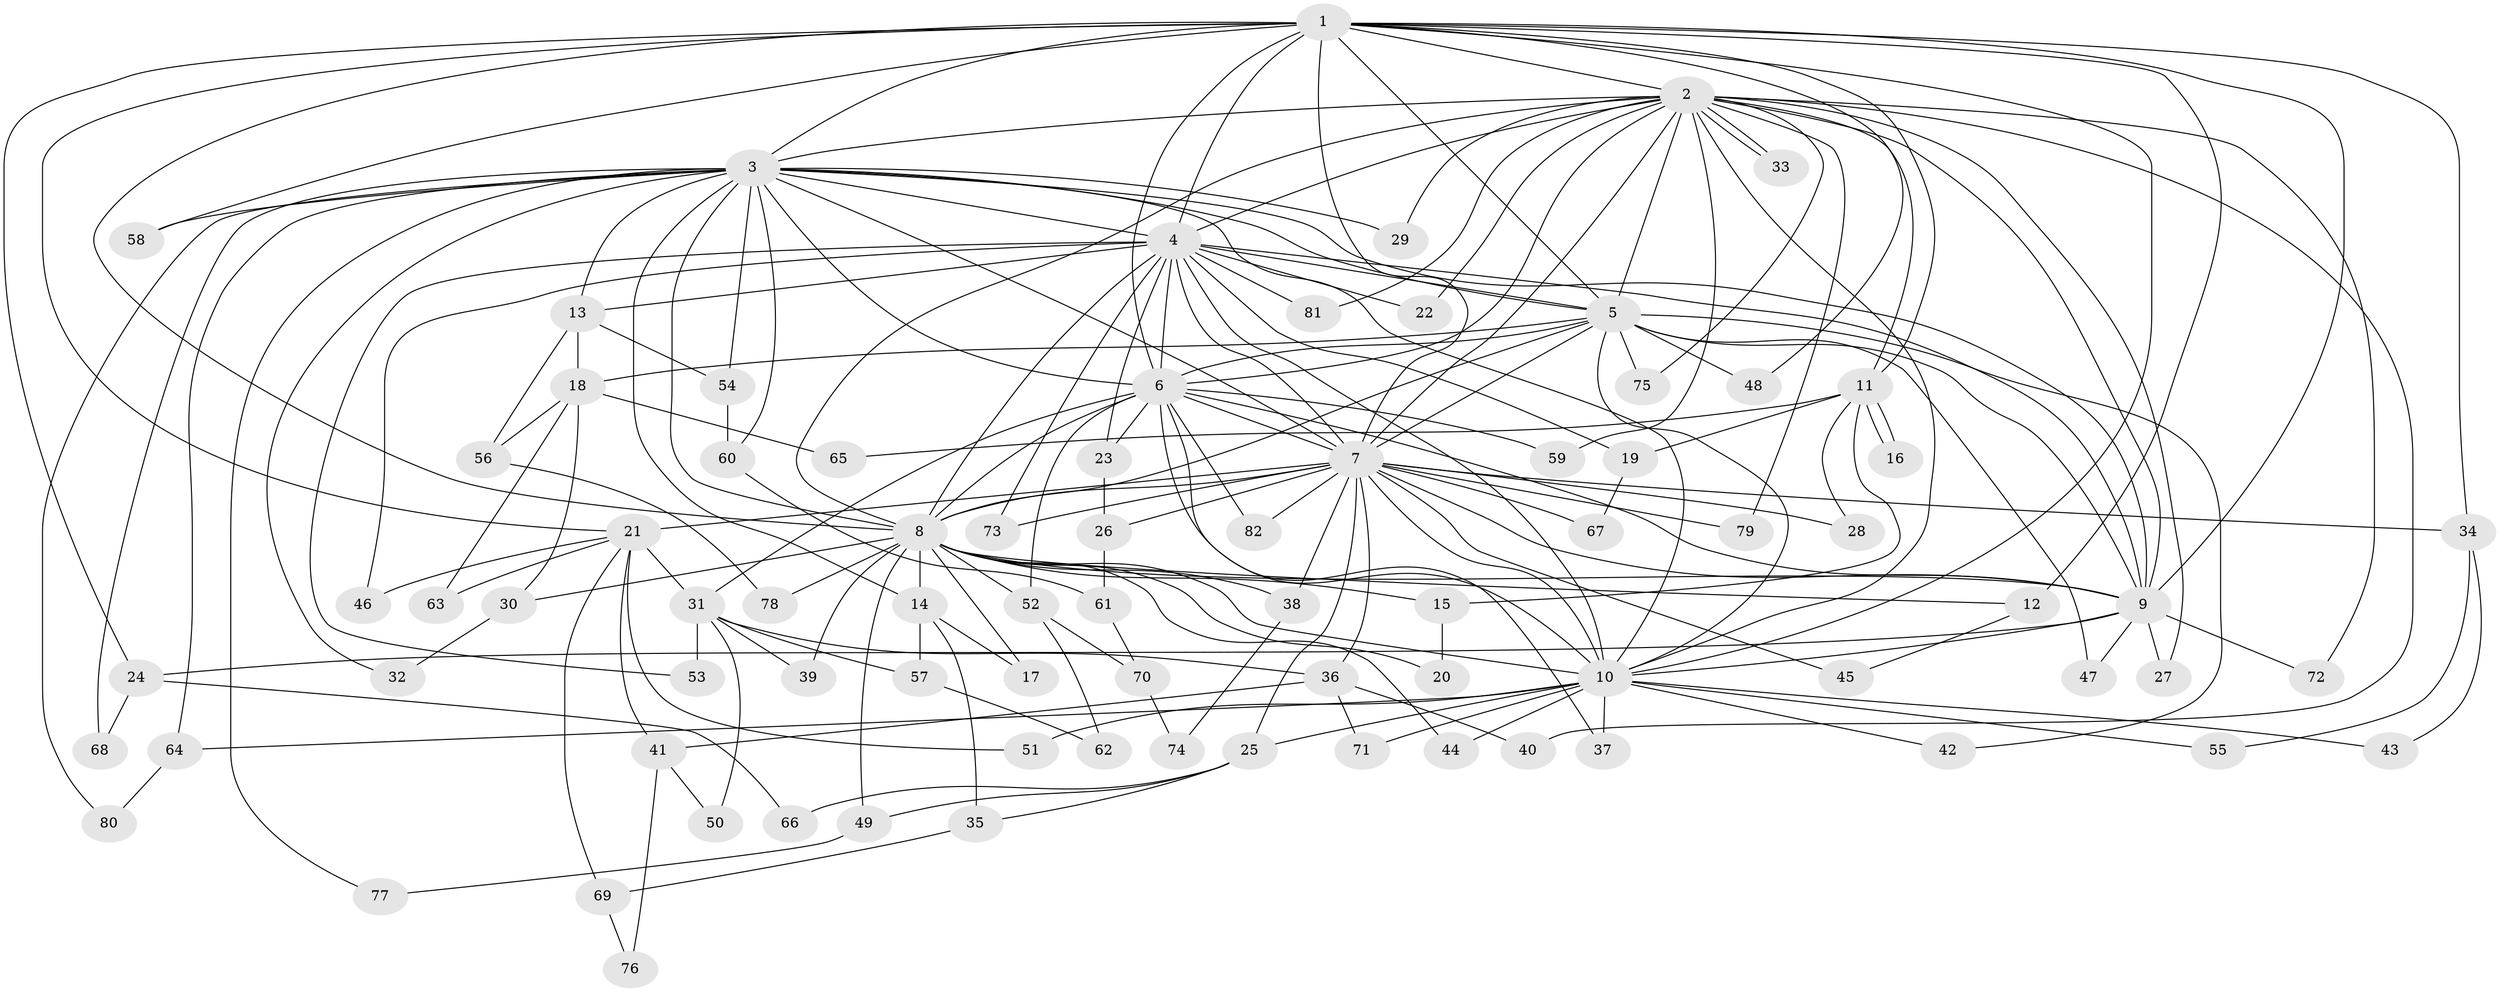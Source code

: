 // coarse degree distribution, {14: 0.04081632653061224, 11: 0.02040816326530612, 29: 0.02040816326530612, 1: 0.14285714285714285, 3: 0.08163265306122448, 5: 0.04081632653061224, 2: 0.5306122448979592, 7: 0.02040816326530612, 4: 0.061224489795918366, 6: 0.04081632653061224}
// Generated by graph-tools (version 1.1) at 2025/49/03/04/25 21:49:22]
// undirected, 82 vertices, 189 edges
graph export_dot {
graph [start="1"]
  node [color=gray90,style=filled];
  1;
  2;
  3;
  4;
  5;
  6;
  7;
  8;
  9;
  10;
  11;
  12;
  13;
  14;
  15;
  16;
  17;
  18;
  19;
  20;
  21;
  22;
  23;
  24;
  25;
  26;
  27;
  28;
  29;
  30;
  31;
  32;
  33;
  34;
  35;
  36;
  37;
  38;
  39;
  40;
  41;
  42;
  43;
  44;
  45;
  46;
  47;
  48;
  49;
  50;
  51;
  52;
  53;
  54;
  55;
  56;
  57;
  58;
  59;
  60;
  61;
  62;
  63;
  64;
  65;
  66;
  67;
  68;
  69;
  70;
  71;
  72;
  73;
  74;
  75;
  76;
  77;
  78;
  79;
  80;
  81;
  82;
  1 -- 2;
  1 -- 3;
  1 -- 4;
  1 -- 5;
  1 -- 6;
  1 -- 7;
  1 -- 8;
  1 -- 9;
  1 -- 10;
  1 -- 11;
  1 -- 12;
  1 -- 21;
  1 -- 24;
  1 -- 34;
  1 -- 48;
  1 -- 58;
  2 -- 3;
  2 -- 4;
  2 -- 5;
  2 -- 6;
  2 -- 7;
  2 -- 8;
  2 -- 9;
  2 -- 10;
  2 -- 11;
  2 -- 22;
  2 -- 27;
  2 -- 29;
  2 -- 33;
  2 -- 33;
  2 -- 40;
  2 -- 59;
  2 -- 72;
  2 -- 75;
  2 -- 79;
  2 -- 81;
  3 -- 4;
  3 -- 5;
  3 -- 6;
  3 -- 7;
  3 -- 8;
  3 -- 9;
  3 -- 10;
  3 -- 13;
  3 -- 14;
  3 -- 29;
  3 -- 32;
  3 -- 54;
  3 -- 58;
  3 -- 60;
  3 -- 64;
  3 -- 68;
  3 -- 77;
  3 -- 80;
  4 -- 5;
  4 -- 6;
  4 -- 7;
  4 -- 8;
  4 -- 9;
  4 -- 10;
  4 -- 13;
  4 -- 19;
  4 -- 22;
  4 -- 23;
  4 -- 46;
  4 -- 53;
  4 -- 73;
  4 -- 81;
  5 -- 6;
  5 -- 7;
  5 -- 8;
  5 -- 9;
  5 -- 10;
  5 -- 18;
  5 -- 42;
  5 -- 47;
  5 -- 48;
  5 -- 75;
  6 -- 7;
  6 -- 8;
  6 -- 9;
  6 -- 10;
  6 -- 23;
  6 -- 31;
  6 -- 37;
  6 -- 52;
  6 -- 59;
  6 -- 82;
  7 -- 8;
  7 -- 9;
  7 -- 10;
  7 -- 21;
  7 -- 25;
  7 -- 26;
  7 -- 28;
  7 -- 34;
  7 -- 36;
  7 -- 38;
  7 -- 45;
  7 -- 67;
  7 -- 73;
  7 -- 79;
  7 -- 82;
  8 -- 9;
  8 -- 10;
  8 -- 12;
  8 -- 14;
  8 -- 15;
  8 -- 17;
  8 -- 20;
  8 -- 30;
  8 -- 38;
  8 -- 39;
  8 -- 44;
  8 -- 49;
  8 -- 52;
  8 -- 78;
  9 -- 10;
  9 -- 24;
  9 -- 27;
  9 -- 47;
  9 -- 72;
  10 -- 25;
  10 -- 37;
  10 -- 42;
  10 -- 43;
  10 -- 44;
  10 -- 51;
  10 -- 55;
  10 -- 64;
  10 -- 71;
  11 -- 15;
  11 -- 16;
  11 -- 16;
  11 -- 19;
  11 -- 28;
  11 -- 65;
  12 -- 45;
  13 -- 18;
  13 -- 54;
  13 -- 56;
  14 -- 17;
  14 -- 35;
  14 -- 57;
  15 -- 20;
  18 -- 30;
  18 -- 56;
  18 -- 63;
  18 -- 65;
  19 -- 67;
  21 -- 31;
  21 -- 41;
  21 -- 46;
  21 -- 51;
  21 -- 63;
  21 -- 69;
  23 -- 26;
  24 -- 66;
  24 -- 68;
  25 -- 35;
  25 -- 49;
  25 -- 66;
  26 -- 61;
  30 -- 32;
  31 -- 36;
  31 -- 39;
  31 -- 50;
  31 -- 53;
  31 -- 57;
  34 -- 43;
  34 -- 55;
  35 -- 69;
  36 -- 40;
  36 -- 41;
  36 -- 71;
  38 -- 74;
  41 -- 50;
  41 -- 76;
  49 -- 77;
  52 -- 62;
  52 -- 70;
  54 -- 60;
  56 -- 78;
  57 -- 62;
  60 -- 61;
  61 -- 70;
  64 -- 80;
  69 -- 76;
  70 -- 74;
}
